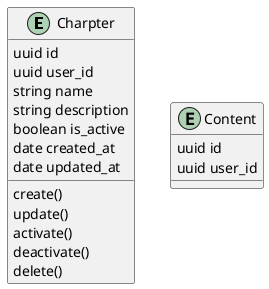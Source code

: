 @startuml

entity Charpter

Charpter : uuid id
Charpter : uuid user_id
Charpter : string name
Charpter : string description
Charpter : boolean is_active
Charpter : date created_at
Charpter : date updated_at

Charpter : create()
Charpter : update()
Charpter : activate()
Charpter : deactivate()
Charpter : delete()

entity Content

Content : uuid id
Content : uuid user_id

@enduml